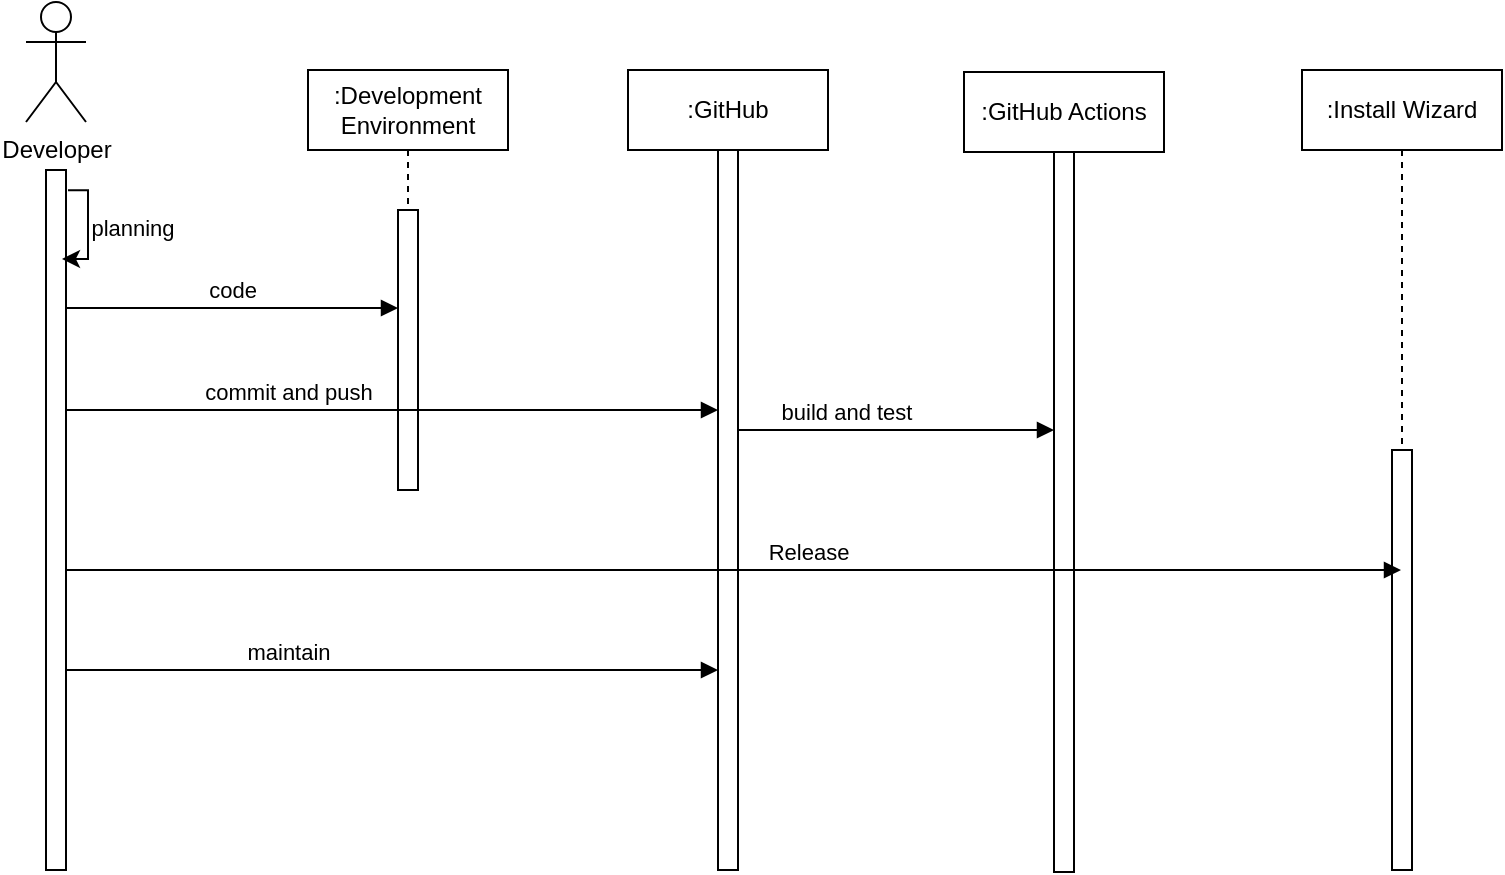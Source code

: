 <mxfile version="20.5.3" type="embed"><diagram name="Page-1" id="2YBvvXClWsGukQMizWep"><mxGraphModel dx="888" dy="758" grid="1" gridSize="10" guides="1" tooltips="1" connect="1" arrows="1" fold="1" page="1" pageScale="1" pageWidth="850" pageHeight="1100" math="0" shadow="0"><root><mxCell id="0"/><mxCell id="1" parent="0"/><mxCell id="aM9ryv3xv72pqoxQDRHE-5" value=":GitHub" style="shape=umlLifeline;perimeter=lifelinePerimeter;whiteSpace=wrap;html=1;container=0;dropTarget=0;collapsible=0;recursiveResize=0;outlineConnect=0;portConstraint=eastwest;newEdgeStyle={&quot;edgeStyle&quot;:&quot;elbowEdgeStyle&quot;,&quot;elbow&quot;:&quot;vertical&quot;,&quot;curved&quot;:0,&quot;rounded&quot;:0};" parent="1" vertex="1"><mxGeometry x="360" y="40" width="100" height="400" as="geometry"/></mxCell><mxCell id="qGcuKTKg4TYZmEAxyRqr-5" value="" style="html=1;points=[];perimeter=orthogonalPerimeter;outlineConnect=0;targetShapes=umlLifeline;portConstraint=eastwest;newEdgeStyle={&quot;edgeStyle&quot;:&quot;elbowEdgeStyle&quot;,&quot;elbow&quot;:&quot;vertical&quot;,&quot;curved&quot;:0,&quot;rounded&quot;:0};" parent="aM9ryv3xv72pqoxQDRHE-5" vertex="1"><mxGeometry x="45" y="40" width="10" height="360" as="geometry"/></mxCell><mxCell id="aM9ryv3xv72pqoxQDRHE-1" value=":Development Environment" style="shape=umlLifeline;perimeter=lifelinePerimeter;whiteSpace=wrap;html=1;container=0;dropTarget=0;collapsible=0;recursiveResize=0;outlineConnect=0;portConstraint=eastwest;newEdgeStyle={&quot;edgeStyle&quot;:&quot;elbowEdgeStyle&quot;,&quot;elbow&quot;:&quot;vertical&quot;,&quot;curved&quot;:0,&quot;rounded&quot;:0};" parent="1" vertex="1"><mxGeometry x="200" y="40" width="100" height="210" as="geometry"/></mxCell><mxCell id="aM9ryv3xv72pqoxQDRHE-2" value="" style="html=1;points=[];perimeter=orthogonalPerimeter;outlineConnect=0;targetShapes=umlLifeline;portConstraint=eastwest;newEdgeStyle={&quot;edgeStyle&quot;:&quot;elbowEdgeStyle&quot;,&quot;elbow&quot;:&quot;vertical&quot;,&quot;curved&quot;:0,&quot;rounded&quot;:0};" parent="aM9ryv3xv72pqoxQDRHE-1" vertex="1"><mxGeometry x="45" y="70" width="10" height="140" as="geometry"/></mxCell><mxCell id="ZfkN1Lk-7HepPn44YQTx-6" value="" style="edgeStyle=none;rounded=0;html=1;jettySize=auto;orthogonalLoop=1;strokeColor=#404040;strokeWidth=1;fontColor=#000000;jumpStyle=none;endArrow=none;endFill=0;startArrow=none;dashed=1;" parent="1" source="Zq5V_OtLqt5f0FweGom1-1" edge="1"><mxGeometry width="100" relative="1" as="geometry"><mxPoint x="74" y="90" as="sourcePoint"/><mxPoint x="74" y="400" as="targetPoint"/></mxGeometry></mxCell><mxCell id="ZfkN1Lk-7HepPn44YQTx-5" value="Developer" style="shape=umlActor;verticalLabelPosition=bottom;verticalAlign=top;html=1;outlineConnect=0;" parent="1" vertex="1"><mxGeometry x="59" y="6" width="30" height="60" as="geometry"/></mxCell><mxCell id="ZfkN1Lk-7HepPn44YQTx-7" value=":Install Wizard" style="shape=umlLifeline;perimeter=lifelinePerimeter;whiteSpace=wrap;html=1;container=0;dropTarget=0;collapsible=0;recursiveResize=0;outlineConnect=0;portConstraint=eastwest;newEdgeStyle={&quot;edgeStyle&quot;:&quot;elbowEdgeStyle&quot;,&quot;elbow&quot;:&quot;vertical&quot;,&quot;curved&quot;:0,&quot;rounded&quot;:0};" parent="1" vertex="1"><mxGeometry x="697" y="40" width="100" height="400" as="geometry"/></mxCell><mxCell id="ZfkN1Lk-7HepPn44YQTx-8" value="" style="html=1;points=[];perimeter=orthogonalPerimeter;outlineConnect=0;targetShapes=umlLifeline;portConstraint=eastwest;newEdgeStyle={&quot;edgeStyle&quot;:&quot;elbowEdgeStyle&quot;,&quot;elbow&quot;:&quot;vertical&quot;,&quot;curved&quot;:0,&quot;rounded&quot;:0};" parent="ZfkN1Lk-7HepPn44YQTx-7" vertex="1"><mxGeometry x="45" y="190" width="10" height="210" as="geometry"/></mxCell><mxCell id="ZfkN1Lk-7HepPn44YQTx-11" value=":GitHub Actions" style="shape=umlLifeline;perimeter=lifelinePerimeter;whiteSpace=wrap;html=1;container=0;dropTarget=0;collapsible=0;recursiveResize=0;outlineConnect=0;portConstraint=eastwest;newEdgeStyle={&quot;edgeStyle&quot;:&quot;elbowEdgeStyle&quot;,&quot;elbow&quot;:&quot;vertical&quot;,&quot;curved&quot;:0,&quot;rounded&quot;:0};" parent="1" vertex="1"><mxGeometry x="528" y="41" width="100" height="400" as="geometry"/></mxCell><mxCell id="ZfkN1Lk-7HepPn44YQTx-12" value="" style="html=1;points=[];perimeter=orthogonalPerimeter;outlineConnect=0;targetShapes=umlLifeline;portConstraint=eastwest;newEdgeStyle={&quot;edgeStyle&quot;:&quot;elbowEdgeStyle&quot;,&quot;elbow&quot;:&quot;vertical&quot;,&quot;curved&quot;:0,&quot;rounded&quot;:0};" parent="ZfkN1Lk-7HepPn44YQTx-11" vertex="1"><mxGeometry x="45" y="40" width="10" height="360" as="geometry"/></mxCell><mxCell id="Zq5V_OtLqt5f0FweGom1-2" value="" style="edgeStyle=none;rounded=0;html=1;jettySize=auto;orthogonalLoop=1;strokeColor=#404040;strokeWidth=1;fontColor=#000000;jumpStyle=none;endArrow=none;endFill=0;startArrow=none;dashed=1;" parent="1" target="Zq5V_OtLqt5f0FweGom1-1" edge="1"><mxGeometry width="100" relative="1" as="geometry"><mxPoint x="74" y="90" as="sourcePoint"/><mxPoint x="74" y="400" as="targetPoint"/></mxGeometry></mxCell><mxCell id="Zq5V_OtLqt5f0FweGom1-1" value="" style="html=1;points=[];perimeter=orthogonalPerimeter;outlineConnect=0;targetShapes=umlLifeline;portConstraint=eastwest;newEdgeStyle={&quot;edgeStyle&quot;:&quot;elbowEdgeStyle&quot;,&quot;elbow&quot;:&quot;vertical&quot;,&quot;curved&quot;:0,&quot;rounded&quot;:0};" parent="1" vertex="1"><mxGeometry x="69" y="90" width="10" height="350" as="geometry"/></mxCell><mxCell id="0EXwaQ7q8TDjXse8bnkP-1" style="edgeStyle=elbowEdgeStyle;rounded=0;orthogonalLoop=1;jettySize=auto;html=1;elbow=horizontal;curved=0;exitX=1.1;exitY=0.029;exitDx=0;exitDy=0;exitPerimeter=0;entryX=0.8;entryY=0.127;entryDx=0;entryDy=0;entryPerimeter=0;" parent="1" source="Zq5V_OtLqt5f0FweGom1-1" target="Zq5V_OtLqt5f0FweGom1-1" edge="1"><mxGeometry relative="1" as="geometry"><Array as="points"><mxPoint x="90" y="230"/></Array></mxGeometry></mxCell><mxCell id="0EXwaQ7q8TDjXse8bnkP-5" value="planning" style="edgeLabel;html=1;align=center;verticalAlign=middle;resizable=0;points=[];" parent="0EXwaQ7q8TDjXse8bnkP-1" vertex="1" connectable="0"><mxGeometry x="-0.211" relative="1" as="geometry"><mxPoint x="22" y="6" as="offset"/></mxGeometry></mxCell><mxCell id="0EXwaQ7q8TDjXse8bnkP-2" value="code" style="html=1;verticalAlign=bottom;endArrow=block;edgeStyle=elbowEdgeStyle;elbow=horizontal;curved=0;rounded=0;" parent="1" edge="1"><mxGeometry relative="1" as="geometry"><mxPoint x="79" y="159" as="sourcePoint"/><Array as="points"><mxPoint x="164" y="159"/></Array><mxPoint x="245" y="159.0" as="targetPoint"/></mxGeometry></mxCell><mxCell id="2" value="commit and push" style="html=1;verticalAlign=bottom;endArrow=block;edgeStyle=elbowEdgeStyle;elbow=horizontal;curved=0;rounded=0;" edge="1" parent="1" source="Zq5V_OtLqt5f0FweGom1-1" target="qGcuKTKg4TYZmEAxyRqr-5"><mxGeometry x="-0.319" relative="1" as="geometry"><mxPoint x="79" y="190" as="sourcePoint"/><Array as="points"><mxPoint x="150" y="210"/><mxPoint x="310" y="210"/><mxPoint x="164" y="190"/></Array><mxPoint x="245" y="190" as="targetPoint"/><mxPoint as="offset"/></mxGeometry></mxCell><mxCell id="3" value="build and test" style="html=1;verticalAlign=bottom;endArrow=block;edgeStyle=elbowEdgeStyle;elbow=horizontal;curved=0;rounded=0;" edge="1" parent="1" target="ZfkN1Lk-7HepPn44YQTx-12"><mxGeometry x="-0.319" relative="1" as="geometry"><mxPoint x="415" y="220" as="sourcePoint"/><Array as="points"><mxPoint x="486" y="220"/><mxPoint x="646" y="220"/><mxPoint x="500" y="200"/></Array><mxPoint x="570" y="220" as="targetPoint"/><mxPoint as="offset"/></mxGeometry></mxCell><mxCell id="4" value="Release" style="html=1;verticalAlign=bottom;endArrow=block;edgeStyle=elbowEdgeStyle;elbow=horizontal;curved=0;rounded=0;" edge="1" parent="1" source="Zq5V_OtLqt5f0FweGom1-1" target="ZfkN1Lk-7HepPn44YQTx-7"><mxGeometry x="0.112" relative="1" as="geometry"><mxPoint x="79" y="264.5" as="sourcePoint"/><Array as="points"><mxPoint x="270" y="290"/><mxPoint x="330" y="230"/><mxPoint x="280" y="280"/><mxPoint x="110" y="265"/><mxPoint x="164" y="264.5"/></Array><mxPoint x="400" y="280" as="targetPoint"/><mxPoint as="offset"/></mxGeometry></mxCell><mxCell id="5" value="maintain" style="html=1;verticalAlign=bottom;endArrow=block;edgeStyle=elbowEdgeStyle;elbow=horizontal;curved=0;rounded=0;" edge="1" parent="1"><mxGeometry x="-0.319" relative="1" as="geometry"><mxPoint x="79" y="340" as="sourcePoint"/><Array as="points"><mxPoint x="150" y="340"/><mxPoint x="310" y="340"/><mxPoint x="164" y="320"/></Array><mxPoint x="405" y="340" as="targetPoint"/><mxPoint as="offset"/></mxGeometry></mxCell></root></mxGraphModel></diagram></mxfile>